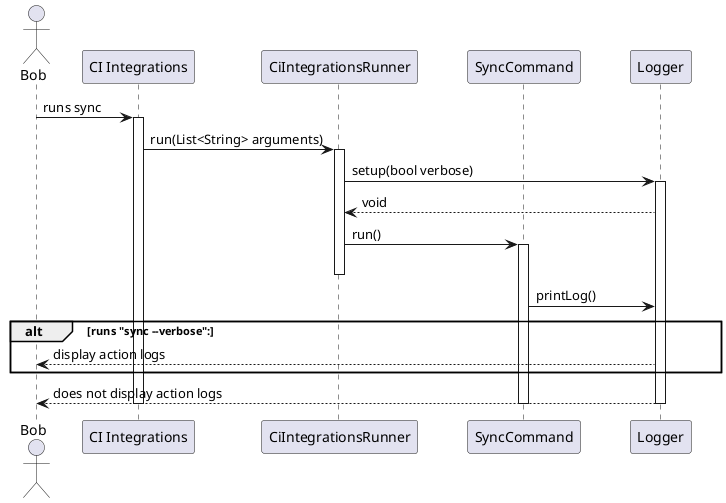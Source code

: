 @startuml ci_integrations_verbose_mode_diagram

skinparam ParticipantPadding 20
skinparam BoxPadding 10

actor Bob

participant "CI Integrations"
participant CiIntegrationsRunner
participant SyncCommand
participant Logger

Bob -> "CI Integrations" : runs sync
activate "CI Integrations"

"CI Integrations" -> CiIntegrationsRunner: run(List<String> arguments)
activate CiIntegrationsRunner

CiIntegrationsRunner -> Logger: setup(bool verbose)
activate Logger

Logger --> CiIntegrationsRunner: void

CiIntegrationsRunner -> SyncCommand: run()
activate SyncCommand
deactivate CiIntegrationsRunner

SyncCommand -> Logger: printLog()

alt runs "sync --verbose":
    Logger --> Bob: display action logs
end

Logger --> Bob: does not display action logs

deactivate "CI Integrations"
deactivate SyncCommand
deactivate Logger

@enduml
